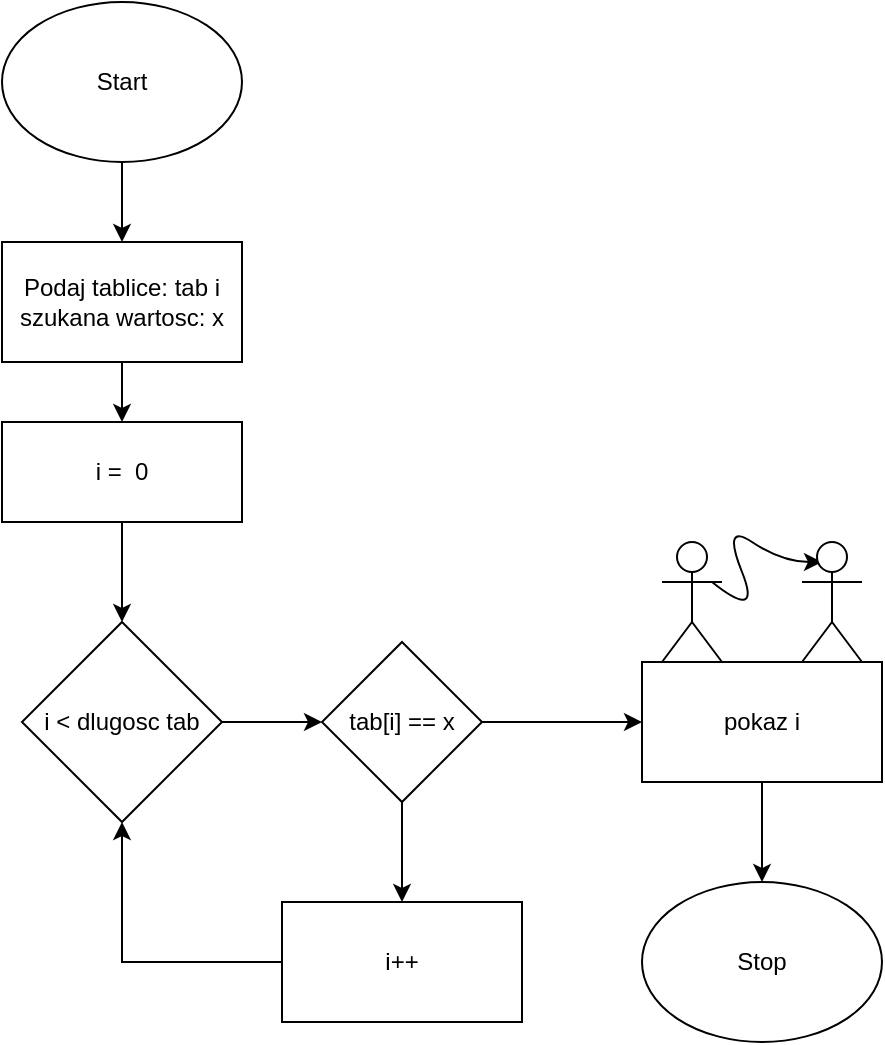 <mxfile version="20.8.20" type="github">
  <diagram id="C5RBs43oDa-KdzZeNtuy" name="Page-1">
    <mxGraphModel dx="1434" dy="764" grid="1" gridSize="10" guides="1" tooltips="1" connect="1" arrows="1" fold="1" page="1" pageScale="1" pageWidth="827" pageHeight="1169" math="0" shadow="0">
      <root>
        <mxCell id="WIyWlLk6GJQsqaUBKTNV-0" />
        <mxCell id="WIyWlLk6GJQsqaUBKTNV-1" parent="WIyWlLk6GJQsqaUBKTNV-0" />
        <mxCell id="HesoKTyK_erUlwiVtJAj-3" style="edgeStyle=orthogonalEdgeStyle;rounded=0;orthogonalLoop=1;jettySize=auto;html=1;" edge="1" parent="WIyWlLk6GJQsqaUBKTNV-1" source="HesoKTyK_erUlwiVtJAj-0" target="HesoKTyK_erUlwiVtJAj-2">
          <mxGeometry relative="1" as="geometry" />
        </mxCell>
        <mxCell id="HesoKTyK_erUlwiVtJAj-0" value="Start" style="ellipse;whiteSpace=wrap;html=1;" vertex="1" parent="WIyWlLk6GJQsqaUBKTNV-1">
          <mxGeometry x="200" y="90" width="120" height="80" as="geometry" />
        </mxCell>
        <mxCell id="HesoKTyK_erUlwiVtJAj-1" value="Stop" style="ellipse;whiteSpace=wrap;html=1;" vertex="1" parent="WIyWlLk6GJQsqaUBKTNV-1">
          <mxGeometry x="520" y="530" width="120" height="80" as="geometry" />
        </mxCell>
        <mxCell id="HesoKTyK_erUlwiVtJAj-6" style="edgeStyle=orthogonalEdgeStyle;rounded=0;orthogonalLoop=1;jettySize=auto;html=1;" edge="1" parent="WIyWlLk6GJQsqaUBKTNV-1" source="HesoKTyK_erUlwiVtJAj-2" target="HesoKTyK_erUlwiVtJAj-5">
          <mxGeometry relative="1" as="geometry" />
        </mxCell>
        <mxCell id="HesoKTyK_erUlwiVtJAj-2" value="Podaj tablice: tab i szukana wartosc: x" style="rounded=0;whiteSpace=wrap;html=1;" vertex="1" parent="WIyWlLk6GJQsqaUBKTNV-1">
          <mxGeometry x="200" y="210" width="120" height="60" as="geometry" />
        </mxCell>
        <mxCell id="HesoKTyK_erUlwiVtJAj-10" style="edgeStyle=orthogonalEdgeStyle;rounded=0;orthogonalLoop=1;jettySize=auto;html=1;entryX=0.5;entryY=0;entryDx=0;entryDy=0;" edge="1" parent="WIyWlLk6GJQsqaUBKTNV-1" source="HesoKTyK_erUlwiVtJAj-5" target="HesoKTyK_erUlwiVtJAj-9">
          <mxGeometry relative="1" as="geometry" />
        </mxCell>
        <mxCell id="HesoKTyK_erUlwiVtJAj-5" value="i =&amp;nbsp; 0" style="whiteSpace=wrap;html=1;rounded=0;" vertex="1" parent="WIyWlLk6GJQsqaUBKTNV-1">
          <mxGeometry x="200" y="300" width="120" height="50" as="geometry" />
        </mxCell>
        <mxCell id="HesoKTyK_erUlwiVtJAj-8" style="edgeStyle=orthogonalEdgeStyle;rounded=0;orthogonalLoop=1;jettySize=auto;html=1;" edge="1" parent="WIyWlLk6GJQsqaUBKTNV-1" source="HesoKTyK_erUlwiVtJAj-7" target="HesoKTyK_erUlwiVtJAj-1">
          <mxGeometry relative="1" as="geometry" />
        </mxCell>
        <mxCell id="HesoKTyK_erUlwiVtJAj-7" value="pokaz i" style="rounded=0;whiteSpace=wrap;html=1;" vertex="1" parent="WIyWlLk6GJQsqaUBKTNV-1">
          <mxGeometry x="520" y="420" width="120" height="60" as="geometry" />
        </mxCell>
        <mxCell id="HesoKTyK_erUlwiVtJAj-14" style="edgeStyle=orthogonalEdgeStyle;rounded=0;orthogonalLoop=1;jettySize=auto;html=1;entryX=0;entryY=0.5;entryDx=0;entryDy=0;" edge="1" parent="WIyWlLk6GJQsqaUBKTNV-1" source="HesoKTyK_erUlwiVtJAj-9" target="HesoKTyK_erUlwiVtJAj-13">
          <mxGeometry relative="1" as="geometry" />
        </mxCell>
        <mxCell id="HesoKTyK_erUlwiVtJAj-9" value="i &amp;lt; dlugosc tab" style="rhombus;whiteSpace=wrap;html=1;" vertex="1" parent="WIyWlLk6GJQsqaUBKTNV-1">
          <mxGeometry x="210" y="400" width="100" height="100" as="geometry" />
        </mxCell>
        <mxCell id="HesoKTyK_erUlwiVtJAj-17" style="edgeStyle=orthogonalEdgeStyle;rounded=0;orthogonalLoop=1;jettySize=auto;html=1;" edge="1" parent="WIyWlLk6GJQsqaUBKTNV-1" source="HesoKTyK_erUlwiVtJAj-13" target="HesoKTyK_erUlwiVtJAj-16">
          <mxGeometry relative="1" as="geometry" />
        </mxCell>
        <mxCell id="HesoKTyK_erUlwiVtJAj-19" style="edgeStyle=orthogonalEdgeStyle;rounded=0;orthogonalLoop=1;jettySize=auto;html=1;entryX=0;entryY=0.5;entryDx=0;entryDy=0;" edge="1" parent="WIyWlLk6GJQsqaUBKTNV-1" source="HesoKTyK_erUlwiVtJAj-13" target="HesoKTyK_erUlwiVtJAj-7">
          <mxGeometry relative="1" as="geometry" />
        </mxCell>
        <mxCell id="HesoKTyK_erUlwiVtJAj-13" value="tab[i] == x" style="rhombus;whiteSpace=wrap;html=1;" vertex="1" parent="WIyWlLk6GJQsqaUBKTNV-1">
          <mxGeometry x="360" y="410" width="80" height="80" as="geometry" />
        </mxCell>
        <mxCell id="HesoKTyK_erUlwiVtJAj-18" style="edgeStyle=orthogonalEdgeStyle;rounded=0;orthogonalLoop=1;jettySize=auto;html=1;entryX=0.5;entryY=1;entryDx=0;entryDy=0;" edge="1" parent="WIyWlLk6GJQsqaUBKTNV-1" source="HesoKTyK_erUlwiVtJAj-16" target="HesoKTyK_erUlwiVtJAj-9">
          <mxGeometry relative="1" as="geometry" />
        </mxCell>
        <mxCell id="HesoKTyK_erUlwiVtJAj-16" value="i++" style="whiteSpace=wrap;html=1;" vertex="1" parent="WIyWlLk6GJQsqaUBKTNV-1">
          <mxGeometry x="340" y="540" width="120" height="60" as="geometry" />
        </mxCell>
        <mxCell id="HesoKTyK_erUlwiVtJAj-21" value="" style="shape=umlActor;verticalLabelPosition=bottom;verticalAlign=top;html=1;outlineConnect=0;" vertex="1" parent="WIyWlLk6GJQsqaUBKTNV-1">
          <mxGeometry x="530" y="360" width="30" height="60" as="geometry" />
        </mxCell>
        <mxCell id="HesoKTyK_erUlwiVtJAj-23" value="" style="curved=1;endArrow=classic;html=1;rounded=0;" edge="1" parent="WIyWlLk6GJQsqaUBKTNV-1">
          <mxGeometry width="50" height="50" relative="1" as="geometry">
            <mxPoint x="555" y="380" as="sourcePoint" />
            <mxPoint x="610" y="370" as="targetPoint" />
            <Array as="points">
              <mxPoint x="580" y="400" />
              <mxPoint x="560" y="350" />
              <mxPoint x="590" y="370" />
            </Array>
          </mxGeometry>
        </mxCell>
        <mxCell id="HesoKTyK_erUlwiVtJAj-24" value="" style="shape=umlActor;verticalLabelPosition=bottom;verticalAlign=top;html=1;outlineConnect=0;" vertex="1" parent="WIyWlLk6GJQsqaUBKTNV-1">
          <mxGeometry x="600" y="360" width="30" height="60" as="geometry" />
        </mxCell>
      </root>
    </mxGraphModel>
  </diagram>
</mxfile>
